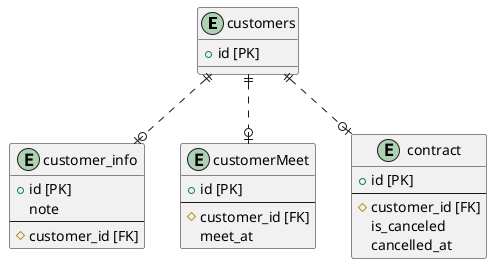 @startuml

/'
  salesforse
'/

entity customers {
  + id [PK]
}

entity customer_info {
  + id [PK]
  note
  --
  # customer_id [FK]
}

entity customerMeet {
  + id [PK]
  --
  # customer_id [FK]
  meet_at
}

entity contract {
  + id [PK]
  --
  # customer_id [FK]
  is_canceled
  cancelled_at
}

/'
関係性
------   :1
----||   :1 and only 1
----o|   :0 or 1
-----{   :many
----|{   :1 or more
----o{   :0 or many

entityの位置
ri ...right
le ...left
do ...down
'/

customers ||..o| customer_info
customers ||..o| customerMeet
customers ||..o| contract
@enduml